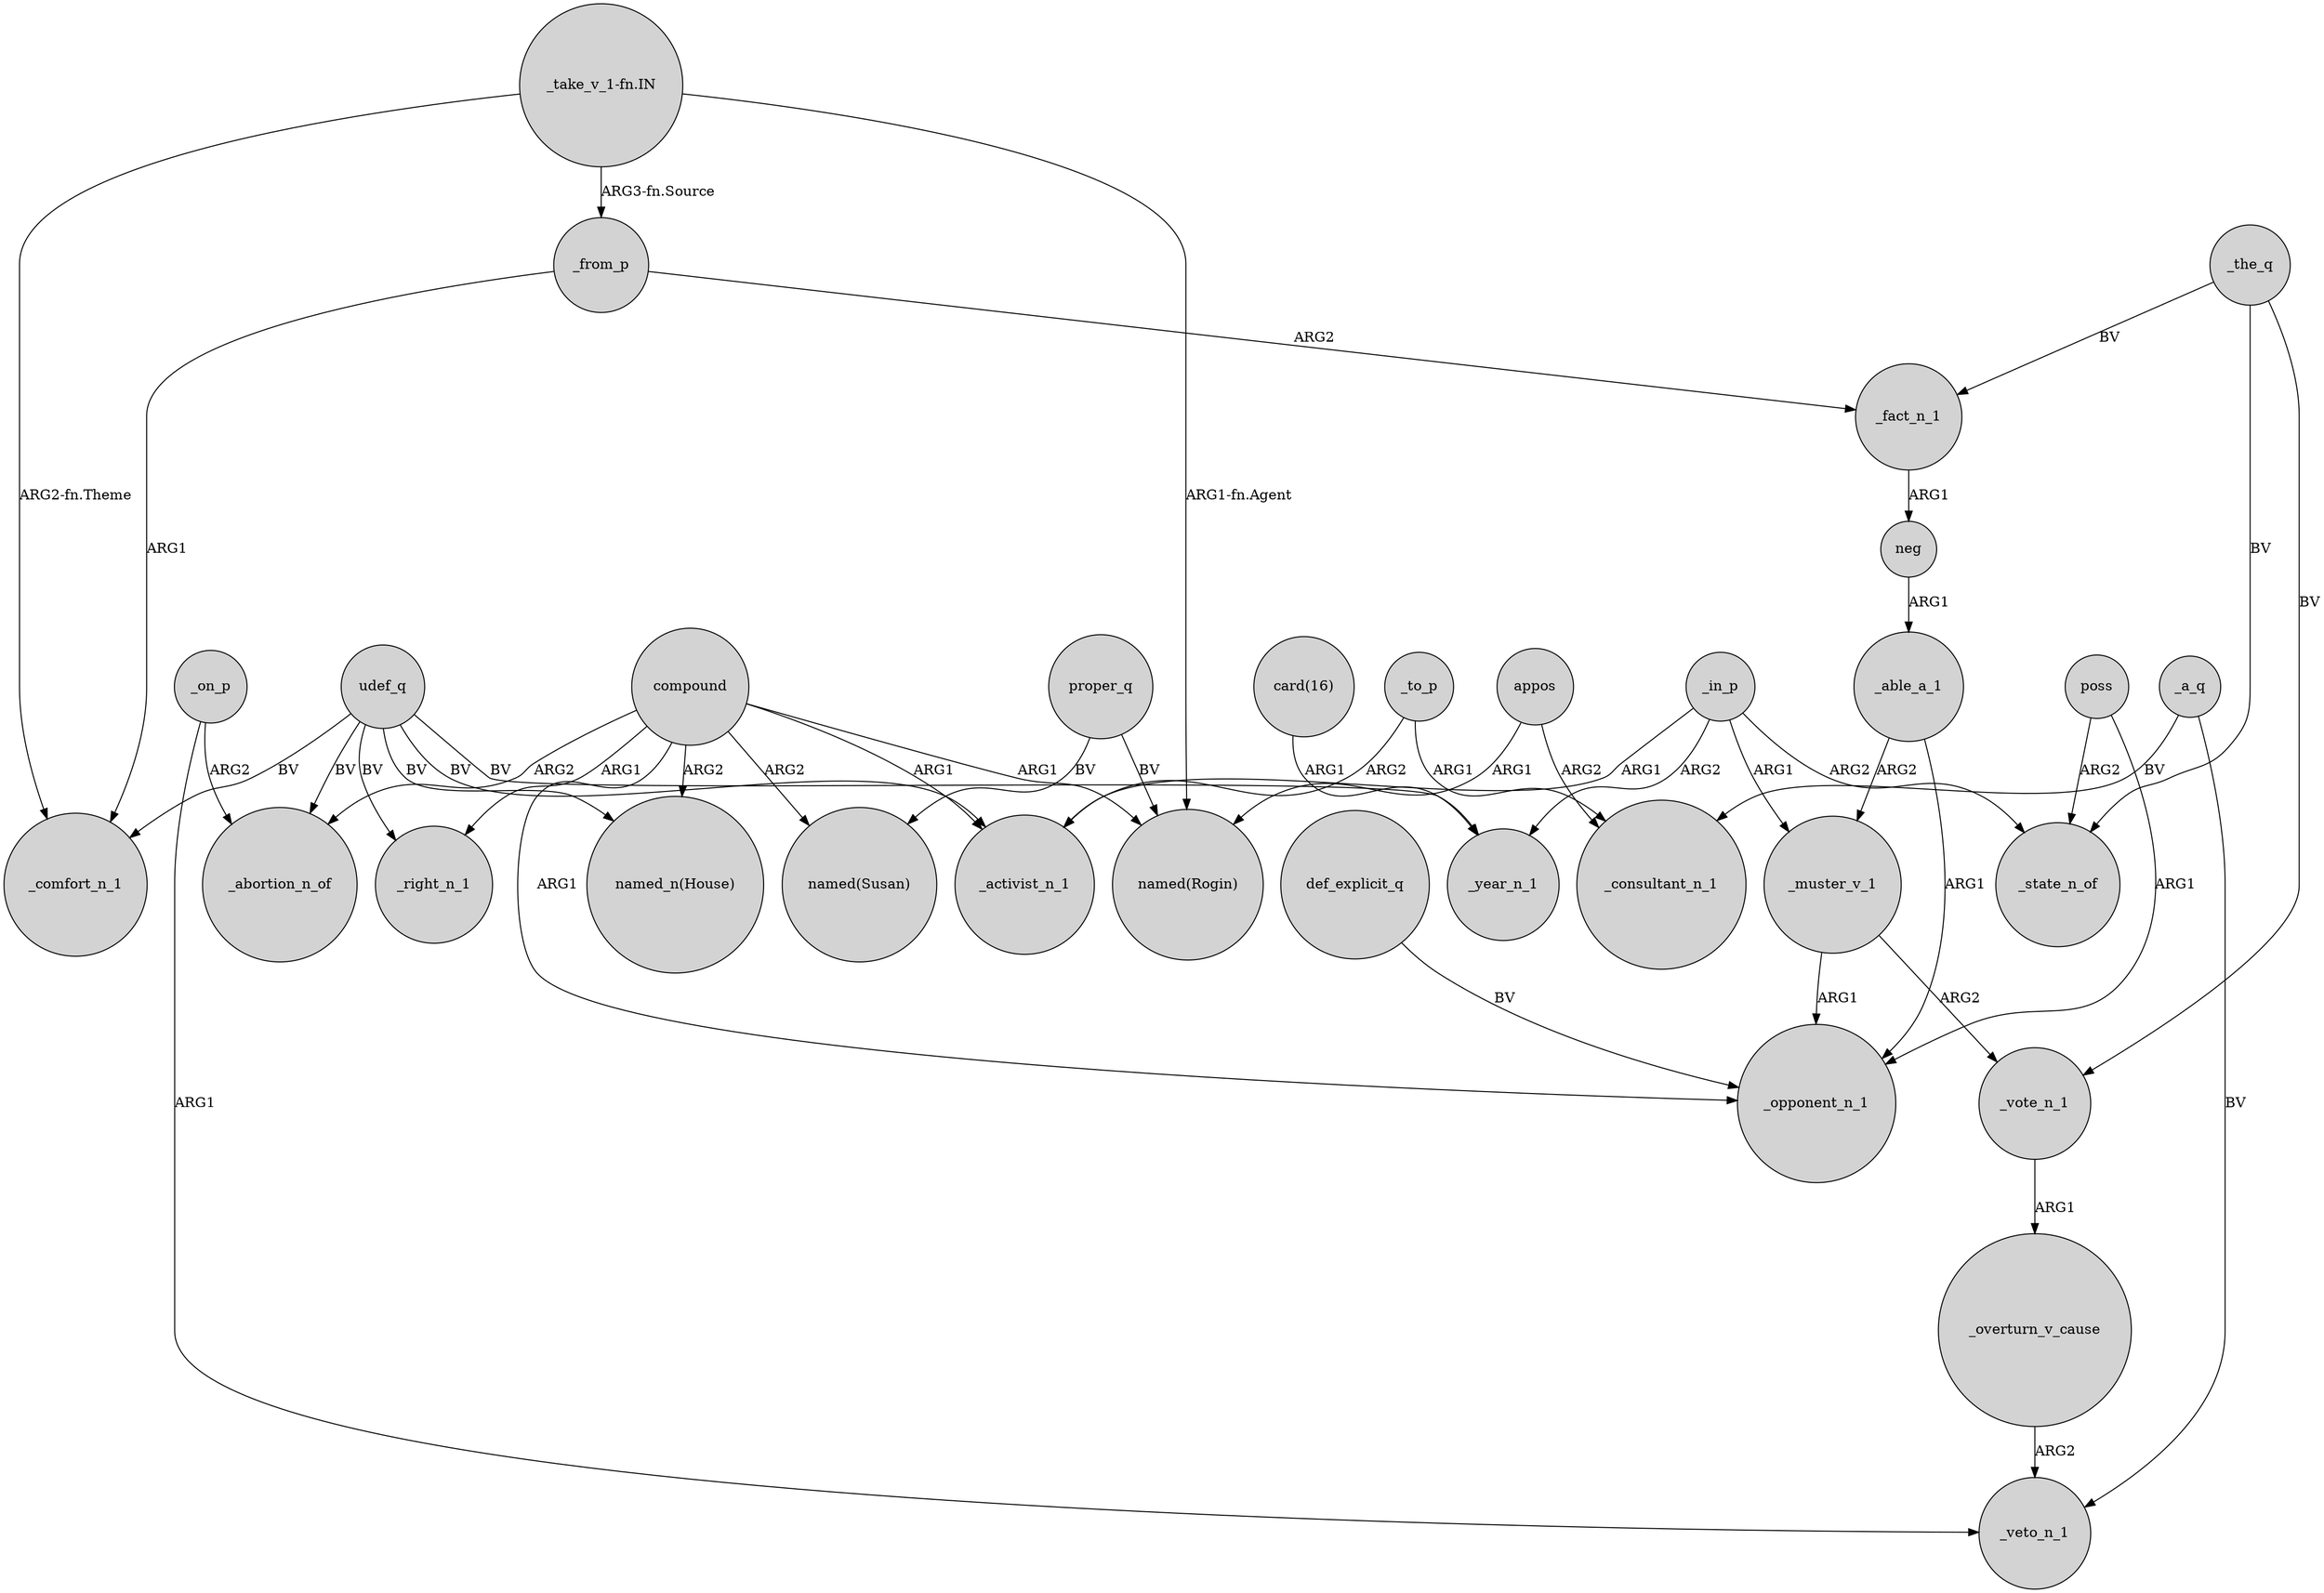 digraph {
	node [shape=circle style=filled]
	udef_q -> "named_n(House)" [label=BV]
	compound -> "named(Rogin)" [label=ARG1]
	"card(16)" -> _year_n_1 [label=ARG1]
	_in_p -> _year_n_1 [label=ARG2]
	"_take_v_1-fn.IN" -> "named(Rogin)" [label="ARG1-fn.Agent"]
	poss -> _state_n_of [label=ARG2]
	_vote_n_1 -> _overturn_v_cause [label=ARG1]
	def_explicit_q -> _opponent_n_1 [label=BV]
	_the_q -> _vote_n_1 [label=BV]
	_to_p -> _activist_n_1 [label=ARG2]
	_in_p -> _activist_n_1 [label=ARG1]
	proper_q -> "named(Susan)" [label=BV]
	_in_p -> _state_n_of [label=ARG2]
	_to_p -> _consultant_n_1 [label=ARG1]
	_the_q -> _state_n_of [label=BV]
	_from_p -> _fact_n_1 [label=ARG2]
	_muster_v_1 -> _vote_n_1 [label=ARG2]
	appos -> _consultant_n_1 [label=ARG2]
	"_take_v_1-fn.IN" -> _from_p [label="ARG3-fn.Source"]
	_able_a_1 -> _opponent_n_1 [label=ARG1]
	_muster_v_1 -> _opponent_n_1 [label=ARG1]
	udef_q -> _right_n_1 [label=BV]
	_on_p -> _veto_n_1 [label=ARG1]
	_a_q -> _consultant_n_1 [label=BV]
	proper_q -> "named(Rogin)" [label=BV]
	_from_p -> _comfort_n_1 [label=ARG1]
	udef_q -> _activist_n_1 [label=BV]
	_the_q -> _fact_n_1 [label=BV]
	compound -> "named_n(House)" [label=ARG2]
	"_take_v_1-fn.IN" -> _comfort_n_1 [label="ARG2-fn.Theme"]
	_overturn_v_cause -> _veto_n_1 [label=ARG2]
	udef_q -> _comfort_n_1 [label=BV]
	poss -> _opponent_n_1 [label=ARG1]
	compound -> "named(Susan)" [label=ARG2]
	_a_q -> _veto_n_1 [label=BV]
	_fact_n_1 -> neg [label=ARG1]
	udef_q -> _abortion_n_of [label=BV]
	compound -> _opponent_n_1 [label=ARG1]
	compound -> _right_n_1 [label=ARG1]
	_able_a_1 -> _muster_v_1 [label=ARG2]
	_in_p -> _muster_v_1 [label=ARG1]
	udef_q -> _year_n_1 [label=BV]
	appos -> "named(Rogin)" [label=ARG1]
	compound -> _abortion_n_of [label=ARG2]
	_on_p -> _abortion_n_of [label=ARG2]
	neg -> _able_a_1 [label=ARG1]
	compound -> _activist_n_1 [label=ARG1]
}
